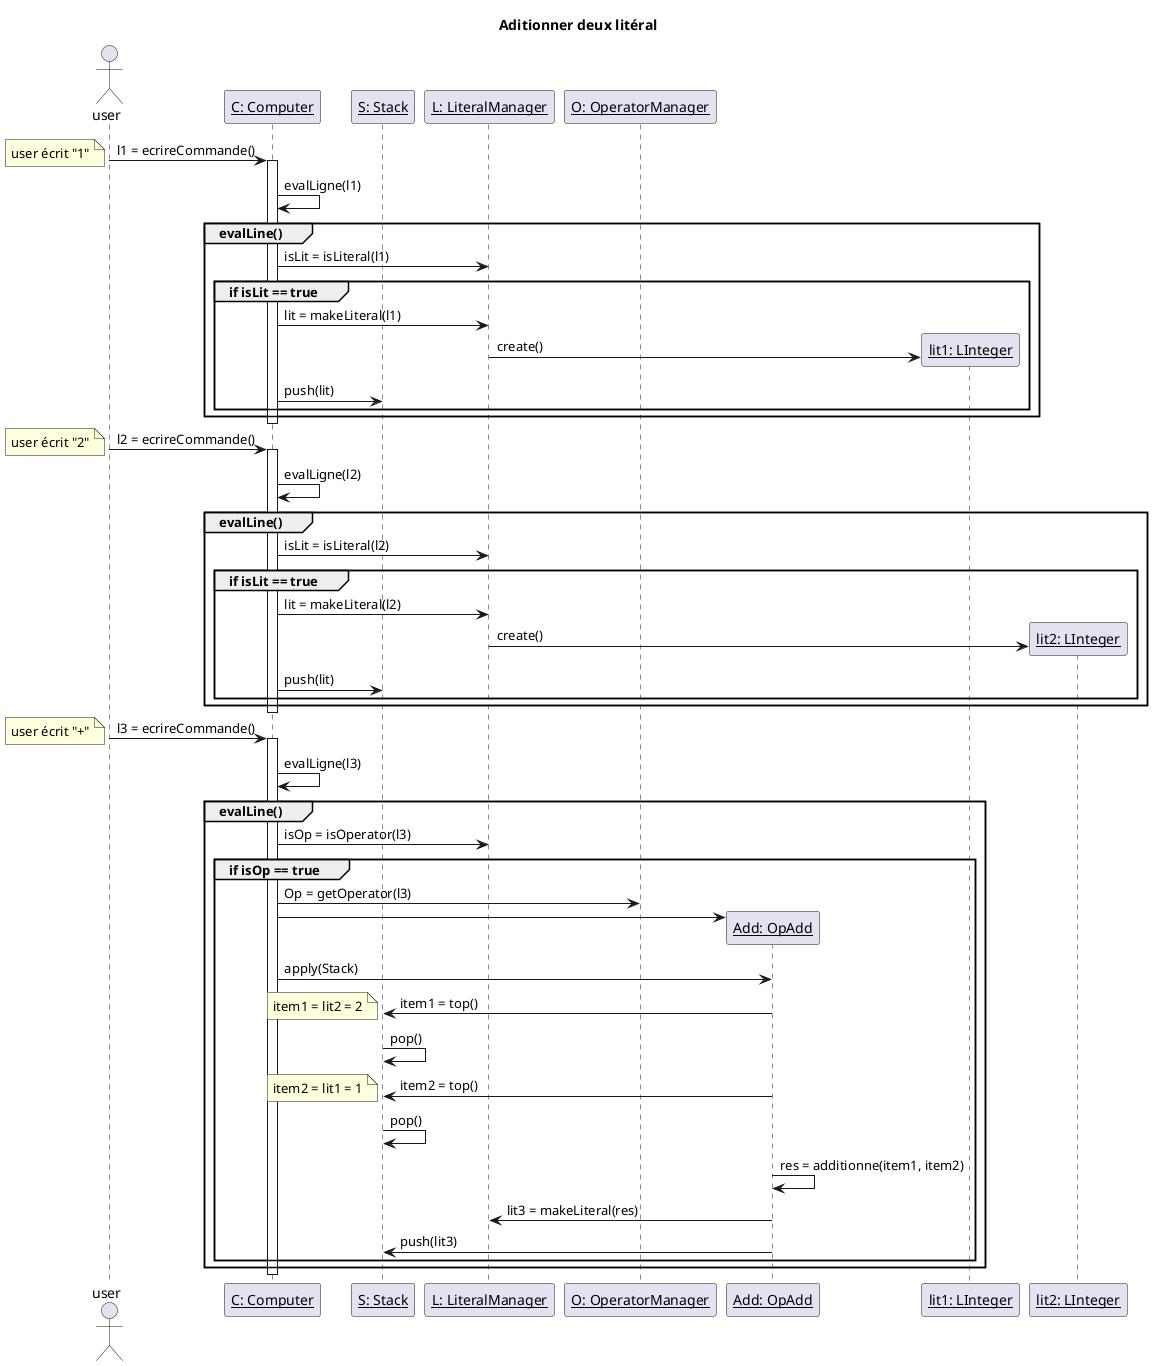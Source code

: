@startuml
title Aditionner deux litéral

actor user
participant "__C: Computer__" as Computer
participant "__S: Stack__" as Stack
participant "__L: LiteralManager__" as LiteralManager
participant "__O: OperatorManager__" as OperatorManager
participant "__Add: OpAdd__" as Add

user -> Computer : l1 = ecrireCommande()
note left: user écrit "1"
activate Computer
Computer -> Computer : evalLigne(l1)
  group evalLine()
  Computer -> LiteralManager : isLit = isLiteral(l1)
  group if isLit == true
    Computer -> LiteralManager : lit = makeLiteral(l1)
    LiteralManager -> "__lit1: LInteger__"** : create()
    Computer -> Stack : push(lit)
  end
end

deactivate Computer
user -> Computer : l2 = ecrireCommande()
note left: user écrit "2"
activate Computer
Computer -> Computer : evalLigne(l2)
  group evalLine()
  Computer -> LiteralManager : isLit = isLiteral(l2)
  group if isLit == true
    Computer -> LiteralManager : lit = makeLiteral(l2)
    LiteralManager -> "__lit2: LInteger__"** : create()
    Computer -> Stack : push(lit)
  end
end
deactivate Computer

user -> Computer : l3 = ecrireCommande()
note left: user écrit "+"
activate Computer
Computer -> Computer : evalLigne(l3)
  group evalLine()
  Computer -> LiteralManager : isOp = isOperator(l3)
  group if isOp == true
    Computer -> OperatorManager : Op = getOperator(l3)
    Computer -> Add **
    Computer -> Add :apply(Stack)
    Add -> Stack : item1 = top()
    note left: item1 = lit2 = 2
    Stack -> Stack : pop()
    Add -> Stack : item2 = top()
    note left: item2 = lit1 = 1
    Stack -> Stack : pop()
    Add -> Add : res = additionne(item1, item2)
    Add -> LiteralManager : lit3 = makeLiteral(res)
    Add -> Stack : push(lit3)
  end
end
deactivate Computer

@enduml
